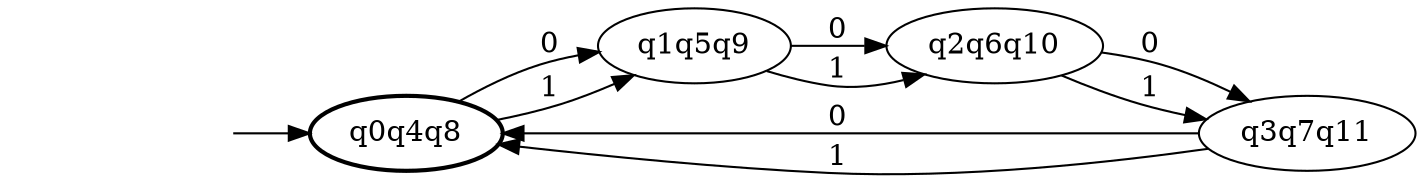 digraph afmin  { rankdir=LR;
	_invisible [style="invis"];
	q0q4q8 [penwidth="2"];
	q1q5q9;
	q3q7q11;
	q2q6q10;
	_invisible -> q0q4q8 ;
	q0q4q8 -> q1q5q9 [label="0"];
	q0q4q8 -> q1q5q9 [label="1"];
	q1q5q9 -> q2q6q10 [label="0"];
	q1q5q9 -> q2q6q10 [label="1"];
	q3q7q11 -> q0q4q8 [label="0"];
	q3q7q11 -> q0q4q8 [label="1"];
	q2q6q10 -> q3q7q11 [label="0"];
	q2q6q10 -> q3q7q11 [label="1"];
}